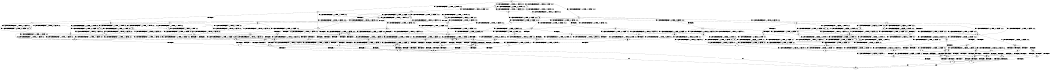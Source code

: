 digraph BCG {
size = "7, 10.5";
center = TRUE;
node [shape = circle];
0 [peripheries = 2];
0 -> 1 [label = "EX !0 !ATOMIC_EXCH_BRANCH (1, +0, TRUE, +0, 1, TRUE) !:0:1:2:"];
0 -> 2 [label = "EX !1 !ATOMIC_EXCH_BRANCH (1, +1, TRUE, +0, 3, TRUE) !:0:1:2:"];
0 -> 3 [label = "EX !2 !ATOMIC_EXCH_BRANCH (1, +1, TRUE, +1, 1, FALSE) !:0:1:2:"];
0 -> 4 [label = "EX !0 !ATOMIC_EXCH_BRANCH (1, +0, TRUE, +0, 1, TRUE) !:0:1:2:"];
1 -> 5 [label = "EX !2 !ATOMIC_EXCH_BRANCH (1, +1, TRUE, +1, 1, FALSE) !:0:1:2:"];
2 -> 6 [label = "EX !0 !ATOMIC_EXCH_BRANCH (1, +0, TRUE, +0, 1, FALSE) !:0:1:2:"];
2 -> 7 [label = "TERMINATE !1"];
2 -> 8 [label = "EX !2 !ATOMIC_EXCH_BRANCH (1, +1, TRUE, +1, 1, TRUE) !:0:1:2:"];
2 -> 9 [label = "EX !0 !ATOMIC_EXCH_BRANCH (1, +0, TRUE, +0, 1, FALSE) !:0:1:2:"];
3 -> 10 [label = "EX !0 !ATOMIC_EXCH_BRANCH (1, +0, TRUE, +0, 1, FALSE) !:0:1:2:"];
3 -> 11 [label = "TERMINATE !2"];
3 -> 12 [label = "EX !1 !ATOMIC_EXCH_BRANCH (1, +1, TRUE, +0, 3, FALSE) !:0:1:2:"];
3 -> 13 [label = "EX !0 !ATOMIC_EXCH_BRANCH (1, +0, TRUE, +0, 1, FALSE) !:0:1:2:"];
4 -> 5 [label = "EX !2 !ATOMIC_EXCH_BRANCH (1, +1, TRUE, +1, 1, FALSE) !:0:1:2:"];
4 -> 14 [label = "EX !1 !ATOMIC_EXCH_BRANCH (1, +1, TRUE, +0, 3, TRUE) !:0:1:2:"];
4 -> 15 [label = "EX !2 !ATOMIC_EXCH_BRANCH (1, +1, TRUE, +1, 1, FALSE) !:0:1:2:"];
4 -> 4 [label = "EX !0 !ATOMIC_EXCH_BRANCH (1, +0, TRUE, +0, 1, TRUE) !:0:1:2:"];
5 -> 10 [label = "EX !0 !ATOMIC_EXCH_BRANCH (1, +0, TRUE, +0, 1, FALSE) !:0:1:2:"];
6 -> 16 [label = "EX !2 !ATOMIC_EXCH_BRANCH (1, +1, TRUE, +1, 1, FALSE) !:0:1:2:"];
7 -> 17 [label = "EX !0 !ATOMIC_EXCH_BRANCH (1, +0, TRUE, +0, 1, FALSE) !:0:2:"];
7 -> 18 [label = "EX !2 !ATOMIC_EXCH_BRANCH (1, +1, TRUE, +1, 1, TRUE) !:0:2:"];
7 -> 19 [label = "EX !0 !ATOMIC_EXCH_BRANCH (1, +0, TRUE, +0, 1, FALSE) !:0:2:"];
8 -> 20 [label = "EX !0 !ATOMIC_EXCH_BRANCH (1, +0, TRUE, +0, 1, FALSE) !:0:1:2:"];
8 -> 21 [label = "TERMINATE !1"];
8 -> 22 [label = "EX !0 !ATOMIC_EXCH_BRANCH (1, +0, TRUE, +0, 1, FALSE) !:0:1:2:"];
8 -> 8 [label = "EX !2 !ATOMIC_EXCH_BRANCH (1, +1, TRUE, +1, 1, TRUE) !:0:1:2:"];
9 -> 16 [label = "EX !2 !ATOMIC_EXCH_BRANCH (1, +1, TRUE, +1, 1, FALSE) !:0:1:2:"];
9 -> 23 [label = "TERMINATE !1"];
9 -> 24 [label = "TERMINATE !0"];
9 -> 25 [label = "EX !2 !ATOMIC_EXCH_BRANCH (1, +1, TRUE, +1, 1, FALSE) !:0:1:2:"];
10 -> 16 [label = "EX !1 !ATOMIC_EXCH_BRANCH (1, +1, TRUE, +0, 3, TRUE) !:0:1:2:"];
11 -> 26 [label = "EX !0 !ATOMIC_EXCH_BRANCH (1, +0, TRUE, +0, 1, FALSE) !:0:1:"];
11 -> 27 [label = "EX !1 !ATOMIC_EXCH_BRANCH (1, +1, TRUE, +0, 3, FALSE) !:0:1:"];
11 -> 28 [label = "EX !0 !ATOMIC_EXCH_BRANCH (1, +0, TRUE, +0, 1, FALSE) !:0:1:"];
12 -> 29 [label = "EX !1 !ATOMIC_EXCH_BRANCH (1, +0, FALSE, +1, 2, TRUE) !:0:1:2:"];
12 -> 30 [label = "TERMINATE !2"];
12 -> 31 [label = "EX !0 !ATOMIC_EXCH_BRANCH (1, +0, TRUE, +0, 1, FALSE) !:0:1:2:"];
12 -> 32 [label = "EX !1 !ATOMIC_EXCH_BRANCH (1, +0, FALSE, +1, 2, TRUE) !:0:1:2:"];
13 -> 16 [label = "EX !1 !ATOMIC_EXCH_BRANCH (1, +1, TRUE, +0, 3, TRUE) !:0:1:2:"];
13 -> 33 [label = "TERMINATE !2"];
13 -> 34 [label = "TERMINATE !0"];
13 -> 25 [label = "EX !1 !ATOMIC_EXCH_BRANCH (1, +1, TRUE, +0, 3, TRUE) !:0:1:2:"];
14 -> 6 [label = "EX !0 !ATOMIC_EXCH_BRANCH (1, +0, TRUE, +0, 1, FALSE) !:0:1:2:"];
14 -> 35 [label = "TERMINATE !1"];
14 -> 36 [label = "EX !2 !ATOMIC_EXCH_BRANCH (1, +1, TRUE, +1, 1, TRUE) !:0:1:2:"];
14 -> 9 [label = "EX !0 !ATOMIC_EXCH_BRANCH (1, +0, TRUE, +0, 1, FALSE) !:0:1:2:"];
15 -> 10 [label = "EX !0 !ATOMIC_EXCH_BRANCH (1, +0, TRUE, +0, 1, FALSE) !:0:1:2:"];
15 -> 37 [label = "TERMINATE !2"];
15 -> 38 [label = "EX !1 !ATOMIC_EXCH_BRANCH (1, +1, TRUE, +0, 3, FALSE) !:0:1:2:"];
15 -> 13 [label = "EX !0 !ATOMIC_EXCH_BRANCH (1, +0, TRUE, +0, 1, FALSE) !:0:1:2:"];
16 -> 39 [label = "TERMINATE !0"];
17 -> 40 [label = "EX !2 !ATOMIC_EXCH_BRANCH (1, +1, TRUE, +1, 1, FALSE) !:0:2:"];
18 -> 41 [label = "EX !0 !ATOMIC_EXCH_BRANCH (1, +0, TRUE, +0, 1, FALSE) !:0:2:"];
18 -> 42 [label = "EX !0 !ATOMIC_EXCH_BRANCH (1, +0, TRUE, +0, 1, FALSE) !:0:2:"];
18 -> 18 [label = "EX !2 !ATOMIC_EXCH_BRANCH (1, +1, TRUE, +1, 1, TRUE) !:0:2:"];
19 -> 40 [label = "EX !2 !ATOMIC_EXCH_BRANCH (1, +1, TRUE, +1, 1, FALSE) !:0:2:"];
19 -> 43 [label = "TERMINATE !0"];
19 -> 44 [label = "EX !2 !ATOMIC_EXCH_BRANCH (1, +1, TRUE, +1, 1, FALSE) !:0:2:"];
20 -> 16 [label = "EX !2 !ATOMIC_EXCH_BRANCH (1, +1, TRUE, +1, 1, FALSE) !:0:1:2:"];
21 -> 45 [label = "EX !2 !ATOMIC_EXCH_BRANCH (1, +1, TRUE, +1, 1, TRUE) !:0:2:"];
21 -> 42 [label = "EX !0 !ATOMIC_EXCH_BRANCH (1, +0, TRUE, +0, 1, FALSE) !:0:2:"];
21 -> 18 [label = "EX !2 !ATOMIC_EXCH_BRANCH (1, +1, TRUE, +1, 1, TRUE) !:0:2:"];
22 -> 16 [label = "EX !2 !ATOMIC_EXCH_BRANCH (1, +1, TRUE, +1, 1, FALSE) !:0:1:2:"];
22 -> 46 [label = "TERMINATE !1"];
22 -> 47 [label = "TERMINATE !0"];
22 -> 25 [label = "EX !2 !ATOMIC_EXCH_BRANCH (1, +1, TRUE, +1, 1, FALSE) !:0:1:2:"];
23 -> 40 [label = "EX !2 !ATOMIC_EXCH_BRANCH (1, +1, TRUE, +1, 1, FALSE) !:0:2:"];
23 -> 43 [label = "TERMINATE !0"];
23 -> 44 [label = "EX !2 !ATOMIC_EXCH_BRANCH (1, +1, TRUE, +1, 1, FALSE) !:0:2:"];
24 -> 48 [label = "EX !2 !ATOMIC_EXCH_BRANCH (1, +1, TRUE, +1, 1, FALSE) !:1:2:"];
24 -> 43 [label = "TERMINATE !1"];
24 -> 49 [label = "EX !2 !ATOMIC_EXCH_BRANCH (1, +1, TRUE, +1, 1, FALSE) !:1:2:"];
25 -> 39 [label = "TERMINATE !0"];
25 -> 50 [label = "TERMINATE !1"];
25 -> 51 [label = "TERMINATE !2"];
25 -> 52 [label = "TERMINATE !0"];
26 -> 53 [label = "EX !1 !ATOMIC_EXCH_BRANCH (1, +1, TRUE, +0, 3, TRUE) !:0:1:"];
27 -> 54 [label = "EX !1 !ATOMIC_EXCH_BRANCH (1, +0, FALSE, +1, 2, TRUE) !:0:1:"];
27 -> 55 [label = "EX !0 !ATOMIC_EXCH_BRANCH (1, +0, TRUE, +0, 1, FALSE) !:0:1:"];
27 -> 56 [label = "EX !1 !ATOMIC_EXCH_BRANCH (1, +0, FALSE, +1, 2, TRUE) !:0:1:"];
28 -> 53 [label = "EX !1 !ATOMIC_EXCH_BRANCH (1, +1, TRUE, +0, 3, TRUE) !:0:1:"];
28 -> 57 [label = "TERMINATE !0"];
28 -> 58 [label = "EX !1 !ATOMIC_EXCH_BRANCH (1, +1, TRUE, +0, 3, TRUE) !:0:1:"];
29 -> 59 [label = "EX !0 !ATOMIC_EXCH_BRANCH (1, +0, TRUE, +0, 1, FALSE) !:0:1:2:"];
30 -> 54 [label = "EX !1 !ATOMIC_EXCH_BRANCH (1, +0, FALSE, +1, 2, TRUE) !:0:1:"];
30 -> 55 [label = "EX !0 !ATOMIC_EXCH_BRANCH (1, +0, TRUE, +0, 1, FALSE) !:0:1:"];
30 -> 56 [label = "EX !1 !ATOMIC_EXCH_BRANCH (1, +0, FALSE, +1, 2, TRUE) !:0:1:"];
31 -> 60 [label = "EX !1 !ATOMIC_EXCH_BRANCH (1, +0, FALSE, +1, 2, FALSE) !:0:1:2:"];
31 -> 61 [label = "TERMINATE !2"];
31 -> 62 [label = "TERMINATE !0"];
31 -> 63 [label = "EX !1 !ATOMIC_EXCH_BRANCH (1, +0, FALSE, +1, 2, FALSE) !:0:1:2:"];
32 -> 59 [label = "EX !0 !ATOMIC_EXCH_BRANCH (1, +0, TRUE, +0, 1, FALSE) !:0:1:2:"];
32 -> 30 [label = "TERMINATE !2"];
32 -> 31 [label = "EX !0 !ATOMIC_EXCH_BRANCH (1, +0, TRUE, +0, 1, FALSE) !:0:1:2:"];
32 -> 32 [label = "EX !1 !ATOMIC_EXCH_BRANCH (1, +0, FALSE, +1, 2, TRUE) !:0:1:2:"];
33 -> 53 [label = "EX !1 !ATOMIC_EXCH_BRANCH (1, +1, TRUE, +0, 3, TRUE) !:0:1:"];
33 -> 57 [label = "TERMINATE !0"];
33 -> 58 [label = "EX !1 !ATOMIC_EXCH_BRANCH (1, +1, TRUE, +0, 3, TRUE) !:0:1:"];
34 -> 48 [label = "EX !1 !ATOMIC_EXCH_BRANCH (1, +1, TRUE, +0, 3, TRUE) !:1:2:"];
34 -> 57 [label = "TERMINATE !2"];
34 -> 49 [label = "EX !1 !ATOMIC_EXCH_BRANCH (1, +1, TRUE, +0, 3, TRUE) !:1:2:"];
35 -> 17 [label = "EX !0 !ATOMIC_EXCH_BRANCH (1, +0, TRUE, +0, 1, FALSE) !:0:2:"];
35 -> 64 [label = "EX !2 !ATOMIC_EXCH_BRANCH (1, +1, TRUE, +1, 1, TRUE) !:0:2:"];
35 -> 19 [label = "EX !0 !ATOMIC_EXCH_BRANCH (1, +0, TRUE, +0, 1, FALSE) !:0:2:"];
36 -> 20 [label = "EX !0 !ATOMIC_EXCH_BRANCH (1, +0, TRUE, +0, 1, FALSE) !:0:1:2:"];
36 -> 65 [label = "TERMINATE !1"];
36 -> 36 [label = "EX !2 !ATOMIC_EXCH_BRANCH (1, +1, TRUE, +1, 1, TRUE) !:0:1:2:"];
36 -> 22 [label = "EX !0 !ATOMIC_EXCH_BRANCH (1, +0, TRUE, +0, 1, FALSE) !:0:1:2:"];
37 -> 26 [label = "EX !0 !ATOMIC_EXCH_BRANCH (1, +0, TRUE, +0, 1, FALSE) !:0:1:"];
37 -> 66 [label = "EX !1 !ATOMIC_EXCH_BRANCH (1, +1, TRUE, +0, 3, FALSE) !:0:1:"];
37 -> 28 [label = "EX !0 !ATOMIC_EXCH_BRANCH (1, +0, TRUE, +0, 1, FALSE) !:0:1:"];
38 -> 59 [label = "EX !0 !ATOMIC_EXCH_BRANCH (1, +0, TRUE, +0, 1, FALSE) !:0:1:2:"];
38 -> 67 [label = "TERMINATE !2"];
38 -> 68 [label = "EX !1 !ATOMIC_EXCH_BRANCH (1, +0, FALSE, +1, 2, TRUE) !:0:1:2:"];
38 -> 31 [label = "EX !0 !ATOMIC_EXCH_BRANCH (1, +0, TRUE, +0, 1, FALSE) !:0:1:2:"];
39 -> 69 [label = "TERMINATE !2"];
40 -> 70 [label = "TERMINATE !0"];
41 -> 40 [label = "EX !2 !ATOMIC_EXCH_BRANCH (1, +1, TRUE, +1, 1, FALSE) !:0:2:"];
42 -> 40 [label = "EX !2 !ATOMIC_EXCH_BRANCH (1, +1, TRUE, +1, 1, FALSE) !:0:2:"];
42 -> 71 [label = "TERMINATE !0"];
42 -> 44 [label = "EX !2 !ATOMIC_EXCH_BRANCH (1, +1, TRUE, +1, 1, FALSE) !:0:2:"];
43 -> 72 [label = "EX !2 !ATOMIC_EXCH_BRANCH (1, +1, TRUE, +1, 1, FALSE) !:2:"];
43 -> 73 [label = "EX !2 !ATOMIC_EXCH_BRANCH (1, +1, TRUE, +1, 1, FALSE) !:2:"];
44 -> 70 [label = "TERMINATE !0"];
44 -> 74 [label = "TERMINATE !2"];
44 -> 75 [label = "TERMINATE !0"];
45 -> 41 [label = "EX !0 !ATOMIC_EXCH_BRANCH (1, +0, TRUE, +0, 1, FALSE) !:0:2:"];
46 -> 40 [label = "EX !2 !ATOMIC_EXCH_BRANCH (1, +1, TRUE, +1, 1, FALSE) !:0:2:"];
46 -> 71 [label = "TERMINATE !0"];
46 -> 44 [label = "EX !2 !ATOMIC_EXCH_BRANCH (1, +1, TRUE, +1, 1, FALSE) !:0:2:"];
47 -> 48 [label = "EX !2 !ATOMIC_EXCH_BRANCH (1, +1, TRUE, +1, 1, FALSE) !:1:2:"];
47 -> 71 [label = "TERMINATE !1"];
47 -> 49 [label = "EX !2 !ATOMIC_EXCH_BRANCH (1, +1, TRUE, +1, 1, FALSE) !:1:2:"];
48 -> 69 [label = "TERMINATE !2"];
49 -> 69 [label = "TERMINATE !2"];
49 -> 75 [label = "TERMINATE !1"];
49 -> 76 [label = "TERMINATE !2"];
50 -> 70 [label = "TERMINATE !0"];
50 -> 74 [label = "TERMINATE !2"];
50 -> 75 [label = "TERMINATE !0"];
51 -> 69 [label = "TERMINATE !0"];
51 -> 74 [label = "TERMINATE !1"];
51 -> 76 [label = "TERMINATE !0"];
52 -> 69 [label = "TERMINATE !2"];
52 -> 75 [label = "TERMINATE !1"];
52 -> 76 [label = "TERMINATE !2"];
53 -> 69 [label = "TERMINATE !0"];
54 -> 77 [label = "EX !0 !ATOMIC_EXCH_BRANCH (1, +0, TRUE, +0, 1, FALSE) !:0:1:"];
55 -> 78 [label = "EX !1 !ATOMIC_EXCH_BRANCH (1, +0, FALSE, +1, 2, FALSE) !:0:1:"];
55 -> 79 [label = "TERMINATE !0"];
55 -> 80 [label = "EX !1 !ATOMIC_EXCH_BRANCH (1, +0, FALSE, +1, 2, FALSE) !:0:1:"];
56 -> 77 [label = "EX !0 !ATOMIC_EXCH_BRANCH (1, +0, TRUE, +0, 1, FALSE) !:0:1:"];
56 -> 55 [label = "EX !0 !ATOMIC_EXCH_BRANCH (1, +0, TRUE, +0, 1, FALSE) !:0:1:"];
56 -> 56 [label = "EX !1 !ATOMIC_EXCH_BRANCH (1, +0, FALSE, +1, 2, TRUE) !:0:1:"];
57 -> 81 [label = "EX !1 !ATOMIC_EXCH_BRANCH (1, +1, TRUE, +0, 3, TRUE) !:1:"];
57 -> 82 [label = "EX !1 !ATOMIC_EXCH_BRANCH (1, +1, TRUE, +0, 3, TRUE) !:1:"];
58 -> 69 [label = "TERMINATE !0"];
58 -> 74 [label = "TERMINATE !1"];
58 -> 76 [label = "TERMINATE !0"];
59 -> 60 [label = "EX !1 !ATOMIC_EXCH_BRANCH (1, +0, FALSE, +1, 2, FALSE) !:0:1:2:"];
60 -> 83 [label = "TERMINATE !0"];
61 -> 78 [label = "EX !1 !ATOMIC_EXCH_BRANCH (1, +0, FALSE, +1, 2, FALSE) !:0:1:"];
61 -> 79 [label = "TERMINATE !0"];
61 -> 80 [label = "EX !1 !ATOMIC_EXCH_BRANCH (1, +0, FALSE, +1, 2, FALSE) !:0:1:"];
62 -> 84 [label = "EX !1 !ATOMIC_EXCH_BRANCH (1, +0, FALSE, +1, 2, FALSE) !:1:2:"];
62 -> 79 [label = "TERMINATE !2"];
62 -> 85 [label = "EX !1 !ATOMIC_EXCH_BRANCH (1, +0, FALSE, +1, 2, FALSE) !:1:2:"];
63 -> 83 [label = "TERMINATE !0"];
63 -> 86 [label = "TERMINATE !1"];
63 -> 87 [label = "TERMINATE !2"];
63 -> 88 [label = "TERMINATE !0"];
64 -> 41 [label = "EX !0 !ATOMIC_EXCH_BRANCH (1, +0, TRUE, +0, 1, FALSE) !:0:2:"];
64 -> 64 [label = "EX !2 !ATOMIC_EXCH_BRANCH (1, +1, TRUE, +1, 1, TRUE) !:0:2:"];
64 -> 42 [label = "EX !0 !ATOMIC_EXCH_BRANCH (1, +0, TRUE, +0, 1, FALSE) !:0:2:"];
65 -> 41 [label = "EX !0 !ATOMIC_EXCH_BRANCH (1, +0, TRUE, +0, 1, FALSE) !:0:2:"];
65 -> 64 [label = "EX !2 !ATOMIC_EXCH_BRANCH (1, +1, TRUE, +1, 1, TRUE) !:0:2:"];
65 -> 42 [label = "EX !0 !ATOMIC_EXCH_BRANCH (1, +0, TRUE, +0, 1, FALSE) !:0:2:"];
66 -> 77 [label = "EX !0 !ATOMIC_EXCH_BRANCH (1, +0, TRUE, +0, 1, FALSE) !:0:1:"];
66 -> 89 [label = "EX !1 !ATOMIC_EXCH_BRANCH (1, +0, FALSE, +1, 2, TRUE) !:0:1:"];
66 -> 55 [label = "EX !0 !ATOMIC_EXCH_BRANCH (1, +0, TRUE, +0, 1, FALSE) !:0:1:"];
67 -> 77 [label = "EX !0 !ATOMIC_EXCH_BRANCH (1, +0, TRUE, +0, 1, FALSE) !:0:1:"];
67 -> 89 [label = "EX !1 !ATOMIC_EXCH_BRANCH (1, +0, FALSE, +1, 2, TRUE) !:0:1:"];
67 -> 55 [label = "EX !0 !ATOMIC_EXCH_BRANCH (1, +0, TRUE, +0, 1, FALSE) !:0:1:"];
68 -> 59 [label = "EX !0 !ATOMIC_EXCH_BRANCH (1, +0, TRUE, +0, 1, FALSE) !:0:1:2:"];
68 -> 67 [label = "TERMINATE !2"];
68 -> 68 [label = "EX !1 !ATOMIC_EXCH_BRANCH (1, +0, FALSE, +1, 2, TRUE) !:0:1:2:"];
68 -> 31 [label = "EX !0 !ATOMIC_EXCH_BRANCH (1, +0, TRUE, +0, 1, FALSE) !:0:1:2:"];
69 -> 90 [label = "TERMINATE !1"];
70 -> 90 [label = "TERMINATE !2"];
71 -> 72 [label = "EX !2 !ATOMIC_EXCH_BRANCH (1, +1, TRUE, +1, 1, FALSE) !:2:"];
71 -> 73 [label = "EX !2 !ATOMIC_EXCH_BRANCH (1, +1, TRUE, +1, 1, FALSE) !:2:"];
72 -> 90 [label = "TERMINATE !2"];
73 -> 90 [label = "TERMINATE !2"];
73 -> 91 [label = "TERMINATE !2"];
74 -> 90 [label = "TERMINATE !0"];
74 -> 91 [label = "TERMINATE !0"];
75 -> 90 [label = "TERMINATE !2"];
75 -> 91 [label = "TERMINATE !2"];
76 -> 90 [label = "TERMINATE !1"];
76 -> 91 [label = "TERMINATE !1"];
77 -> 78 [label = "EX !1 !ATOMIC_EXCH_BRANCH (1, +0, FALSE, +1, 2, FALSE) !:0:1:"];
78 -> 92 [label = "TERMINATE !0"];
79 -> 93 [label = "EX !1 !ATOMIC_EXCH_BRANCH (1, +0, FALSE, +1, 2, FALSE) !:1:"];
79 -> 94 [label = "EX !1 !ATOMIC_EXCH_BRANCH (1, +0, FALSE, +1, 2, FALSE) !:1:"];
80 -> 92 [label = "TERMINATE !0"];
80 -> 95 [label = "TERMINATE !1"];
80 -> 96 [label = "TERMINATE !0"];
81 -> 90 [label = "TERMINATE !1"];
82 -> 90 [label = "TERMINATE !1"];
82 -> 91 [label = "TERMINATE !1"];
83 -> 92 [label = "TERMINATE !2"];
84 -> 92 [label = "TERMINATE !2"];
85 -> 92 [label = "TERMINATE !2"];
85 -> 97 [label = "TERMINATE !1"];
85 -> 96 [label = "TERMINATE !2"];
86 -> 98 [label = "TERMINATE !0"];
86 -> 95 [label = "TERMINATE !2"];
86 -> 97 [label = "TERMINATE !0"];
87 -> 92 [label = "TERMINATE !0"];
87 -> 95 [label = "TERMINATE !1"];
87 -> 96 [label = "TERMINATE !0"];
88 -> 92 [label = "TERMINATE !2"];
88 -> 97 [label = "TERMINATE !1"];
88 -> 96 [label = "TERMINATE !2"];
89 -> 77 [label = "EX !0 !ATOMIC_EXCH_BRANCH (1, +0, TRUE, +0, 1, FALSE) !:0:1:"];
89 -> 89 [label = "EX !1 !ATOMIC_EXCH_BRANCH (1, +0, FALSE, +1, 2, TRUE) !:0:1:"];
89 -> 55 [label = "EX !0 !ATOMIC_EXCH_BRANCH (1, +0, TRUE, +0, 1, FALSE) !:0:1:"];
90 -> 99 [label = "exit"];
91 -> 99 [label = "exit"];
92 -> 100 [label = "TERMINATE !1"];
93 -> 100 [label = "TERMINATE !1"];
94 -> 100 [label = "TERMINATE !1"];
94 -> 101 [label = "TERMINATE !1"];
95 -> 100 [label = "TERMINATE !0"];
95 -> 101 [label = "TERMINATE !0"];
96 -> 100 [label = "TERMINATE !1"];
96 -> 101 [label = "TERMINATE !1"];
97 -> 100 [label = "TERMINATE !2"];
97 -> 101 [label = "TERMINATE !2"];
98 -> 100 [label = "TERMINATE !2"];
100 -> 99 [label = "exit"];
101 -> 99 [label = "exit"];
}
